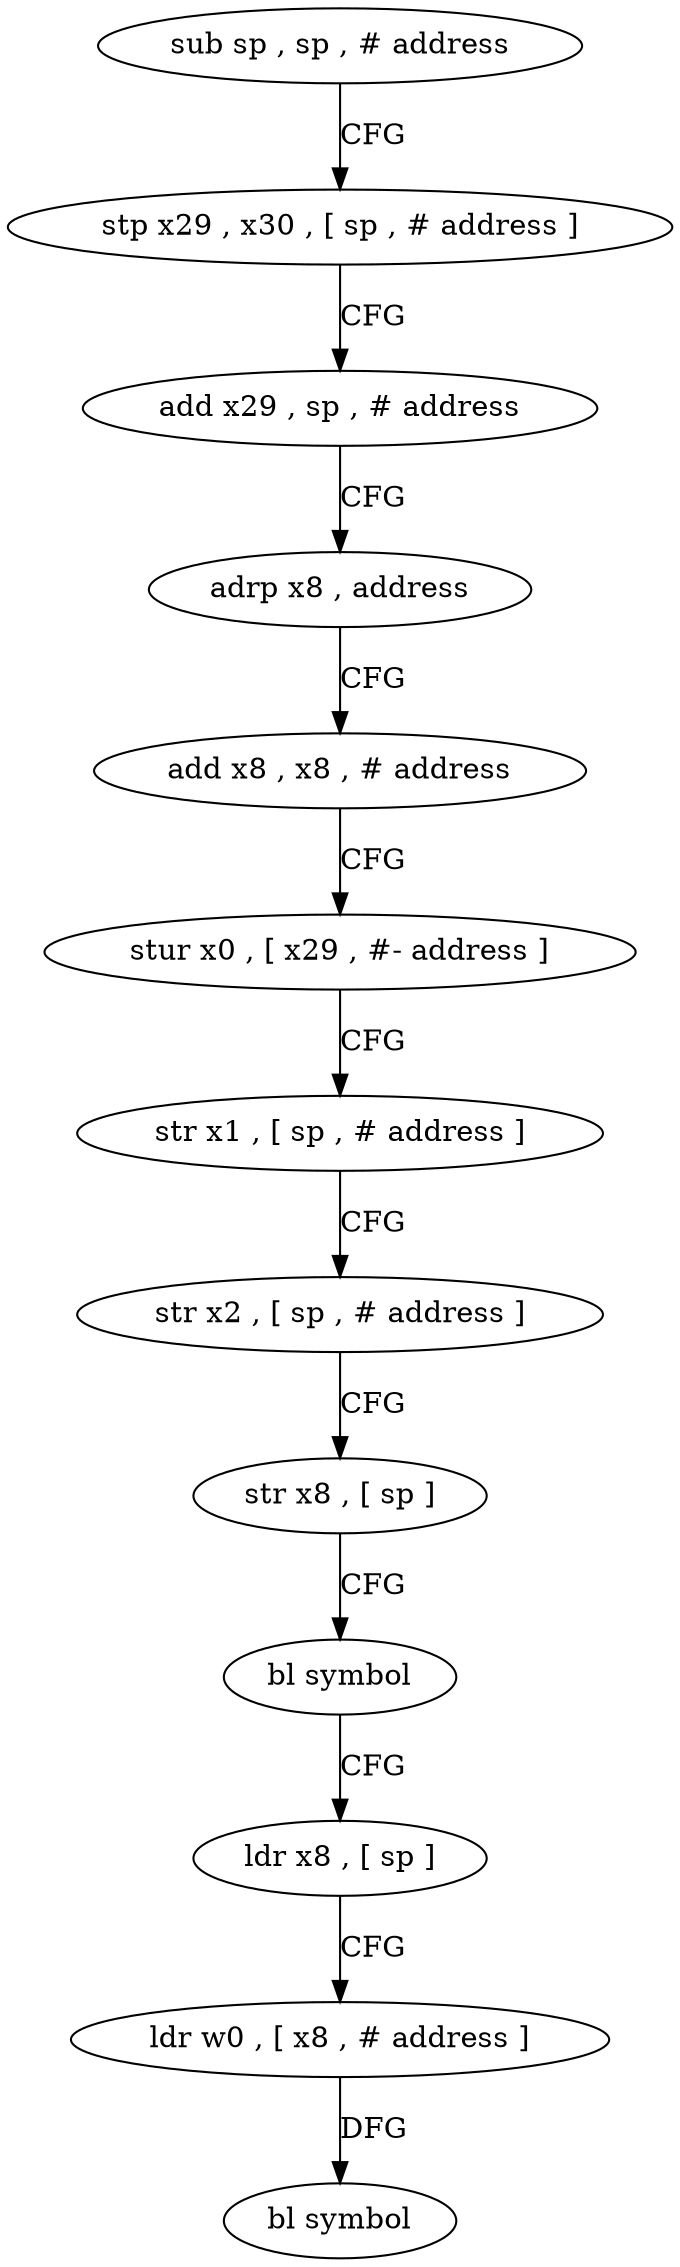 digraph "func" {
"4222524" [label = "sub sp , sp , # address" ]
"4222528" [label = "stp x29 , x30 , [ sp , # address ]" ]
"4222532" [label = "add x29 , sp , # address" ]
"4222536" [label = "adrp x8 , address" ]
"4222540" [label = "add x8 , x8 , # address" ]
"4222544" [label = "stur x0 , [ x29 , #- address ]" ]
"4222548" [label = "str x1 , [ sp , # address ]" ]
"4222552" [label = "str x2 , [ sp , # address ]" ]
"4222556" [label = "str x8 , [ sp ]" ]
"4222560" [label = "bl symbol" ]
"4222564" [label = "ldr x8 , [ sp ]" ]
"4222568" [label = "ldr w0 , [ x8 , # address ]" ]
"4222572" [label = "bl symbol" ]
"4222524" -> "4222528" [ label = "CFG" ]
"4222528" -> "4222532" [ label = "CFG" ]
"4222532" -> "4222536" [ label = "CFG" ]
"4222536" -> "4222540" [ label = "CFG" ]
"4222540" -> "4222544" [ label = "CFG" ]
"4222544" -> "4222548" [ label = "CFG" ]
"4222548" -> "4222552" [ label = "CFG" ]
"4222552" -> "4222556" [ label = "CFG" ]
"4222556" -> "4222560" [ label = "CFG" ]
"4222560" -> "4222564" [ label = "CFG" ]
"4222564" -> "4222568" [ label = "CFG" ]
"4222568" -> "4222572" [ label = "DFG" ]
}
